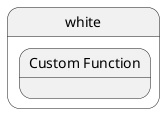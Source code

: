 @startuml
left to right direction




state  white {
    state "Custom Function" as exampleusecasefunction {
    }
}





@enduml
